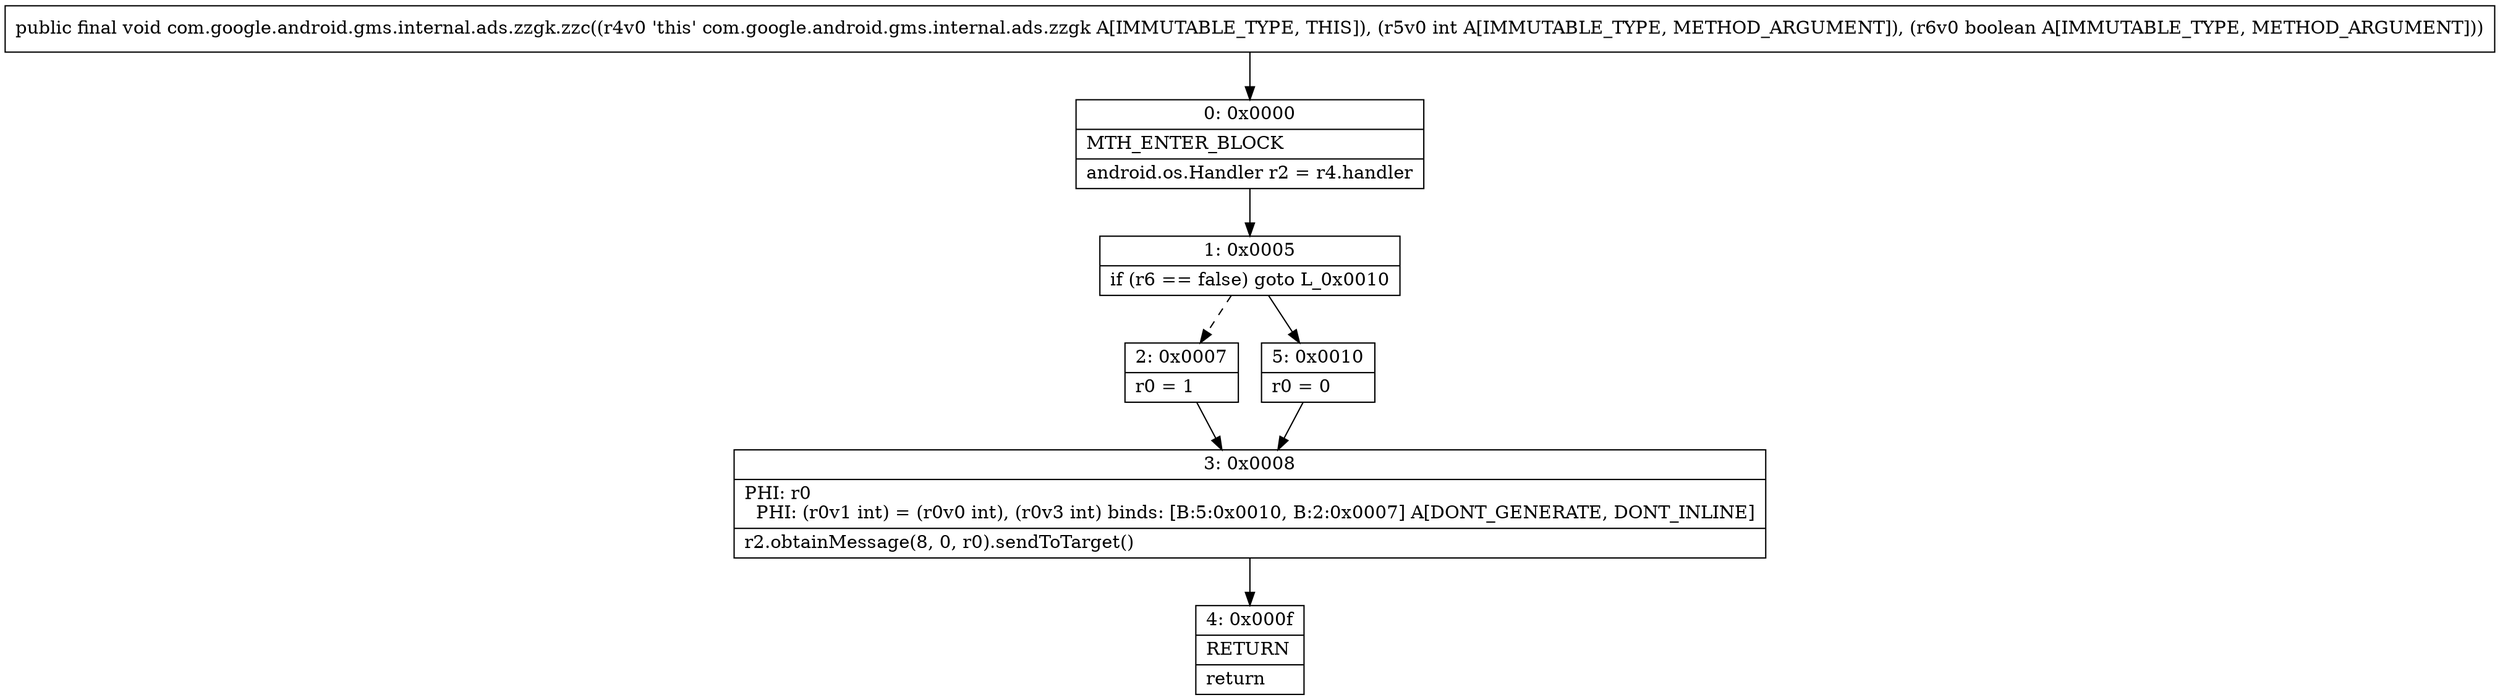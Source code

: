 digraph "CFG forcom.google.android.gms.internal.ads.zzgk.zzc(IZ)V" {
Node_0 [shape=record,label="{0\:\ 0x0000|MTH_ENTER_BLOCK\l|android.os.Handler r2 = r4.handler\l}"];
Node_1 [shape=record,label="{1\:\ 0x0005|if (r6 == false) goto L_0x0010\l}"];
Node_2 [shape=record,label="{2\:\ 0x0007|r0 = 1\l}"];
Node_3 [shape=record,label="{3\:\ 0x0008|PHI: r0 \l  PHI: (r0v1 int) = (r0v0 int), (r0v3 int) binds: [B:5:0x0010, B:2:0x0007] A[DONT_GENERATE, DONT_INLINE]\l|r2.obtainMessage(8, 0, r0).sendToTarget()\l}"];
Node_4 [shape=record,label="{4\:\ 0x000f|RETURN\l|return\l}"];
Node_5 [shape=record,label="{5\:\ 0x0010|r0 = 0\l}"];
MethodNode[shape=record,label="{public final void com.google.android.gms.internal.ads.zzgk.zzc((r4v0 'this' com.google.android.gms.internal.ads.zzgk A[IMMUTABLE_TYPE, THIS]), (r5v0 int A[IMMUTABLE_TYPE, METHOD_ARGUMENT]), (r6v0 boolean A[IMMUTABLE_TYPE, METHOD_ARGUMENT])) }"];
MethodNode -> Node_0;
Node_0 -> Node_1;
Node_1 -> Node_2[style=dashed];
Node_1 -> Node_5;
Node_2 -> Node_3;
Node_3 -> Node_4;
Node_5 -> Node_3;
}

